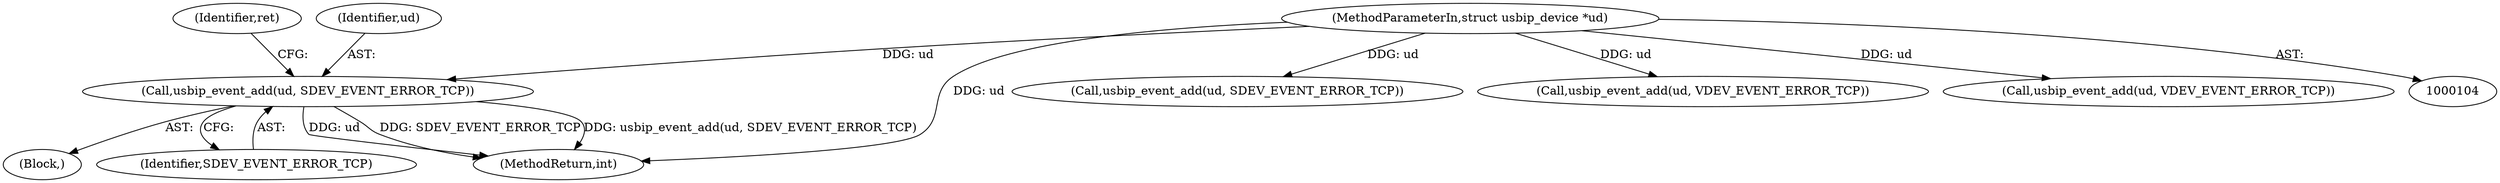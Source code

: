 digraph "0_linux_b348d7dddb6c4fbfc810b7a0626e8ec9e29f7cbb@pointer" {
"1000208" [label="(Call,usbip_event_add(ud, SDEV_EVENT_ERROR_TCP))"];
"1000105" [label="(MethodParameterIn,struct usbip_device *ud)"];
"1000207" [label="(Block,)"];
"1000208" [label="(Call,usbip_event_add(ud, SDEV_EVENT_ERROR_TCP))"];
"1000164" [label="(Call,usbip_event_add(ud, SDEV_EVENT_ERROR_TCP))"];
"1000213" [label="(Call,usbip_event_add(ud, VDEV_EVENT_ERROR_TCP))"];
"1000220" [label="(Identifier,ret)"];
"1000105" [label="(MethodParameterIn,struct usbip_device *ud)"];
"1000210" [label="(Identifier,SDEV_EVENT_ERROR_TCP)"];
"1000209" [label="(Identifier,ud)"];
"1000221" [label="(MethodReturn,int)"];
"1000171" [label="(Call,usbip_event_add(ud, VDEV_EVENT_ERROR_TCP))"];
"1000208" -> "1000207"  [label="AST: "];
"1000208" -> "1000210"  [label="CFG: "];
"1000209" -> "1000208"  [label="AST: "];
"1000210" -> "1000208"  [label="AST: "];
"1000220" -> "1000208"  [label="CFG: "];
"1000208" -> "1000221"  [label="DDG: ud"];
"1000208" -> "1000221"  [label="DDG: SDEV_EVENT_ERROR_TCP"];
"1000208" -> "1000221"  [label="DDG: usbip_event_add(ud, SDEV_EVENT_ERROR_TCP)"];
"1000105" -> "1000208"  [label="DDG: ud"];
"1000105" -> "1000104"  [label="AST: "];
"1000105" -> "1000221"  [label="DDG: ud"];
"1000105" -> "1000164"  [label="DDG: ud"];
"1000105" -> "1000171"  [label="DDG: ud"];
"1000105" -> "1000213"  [label="DDG: ud"];
}
